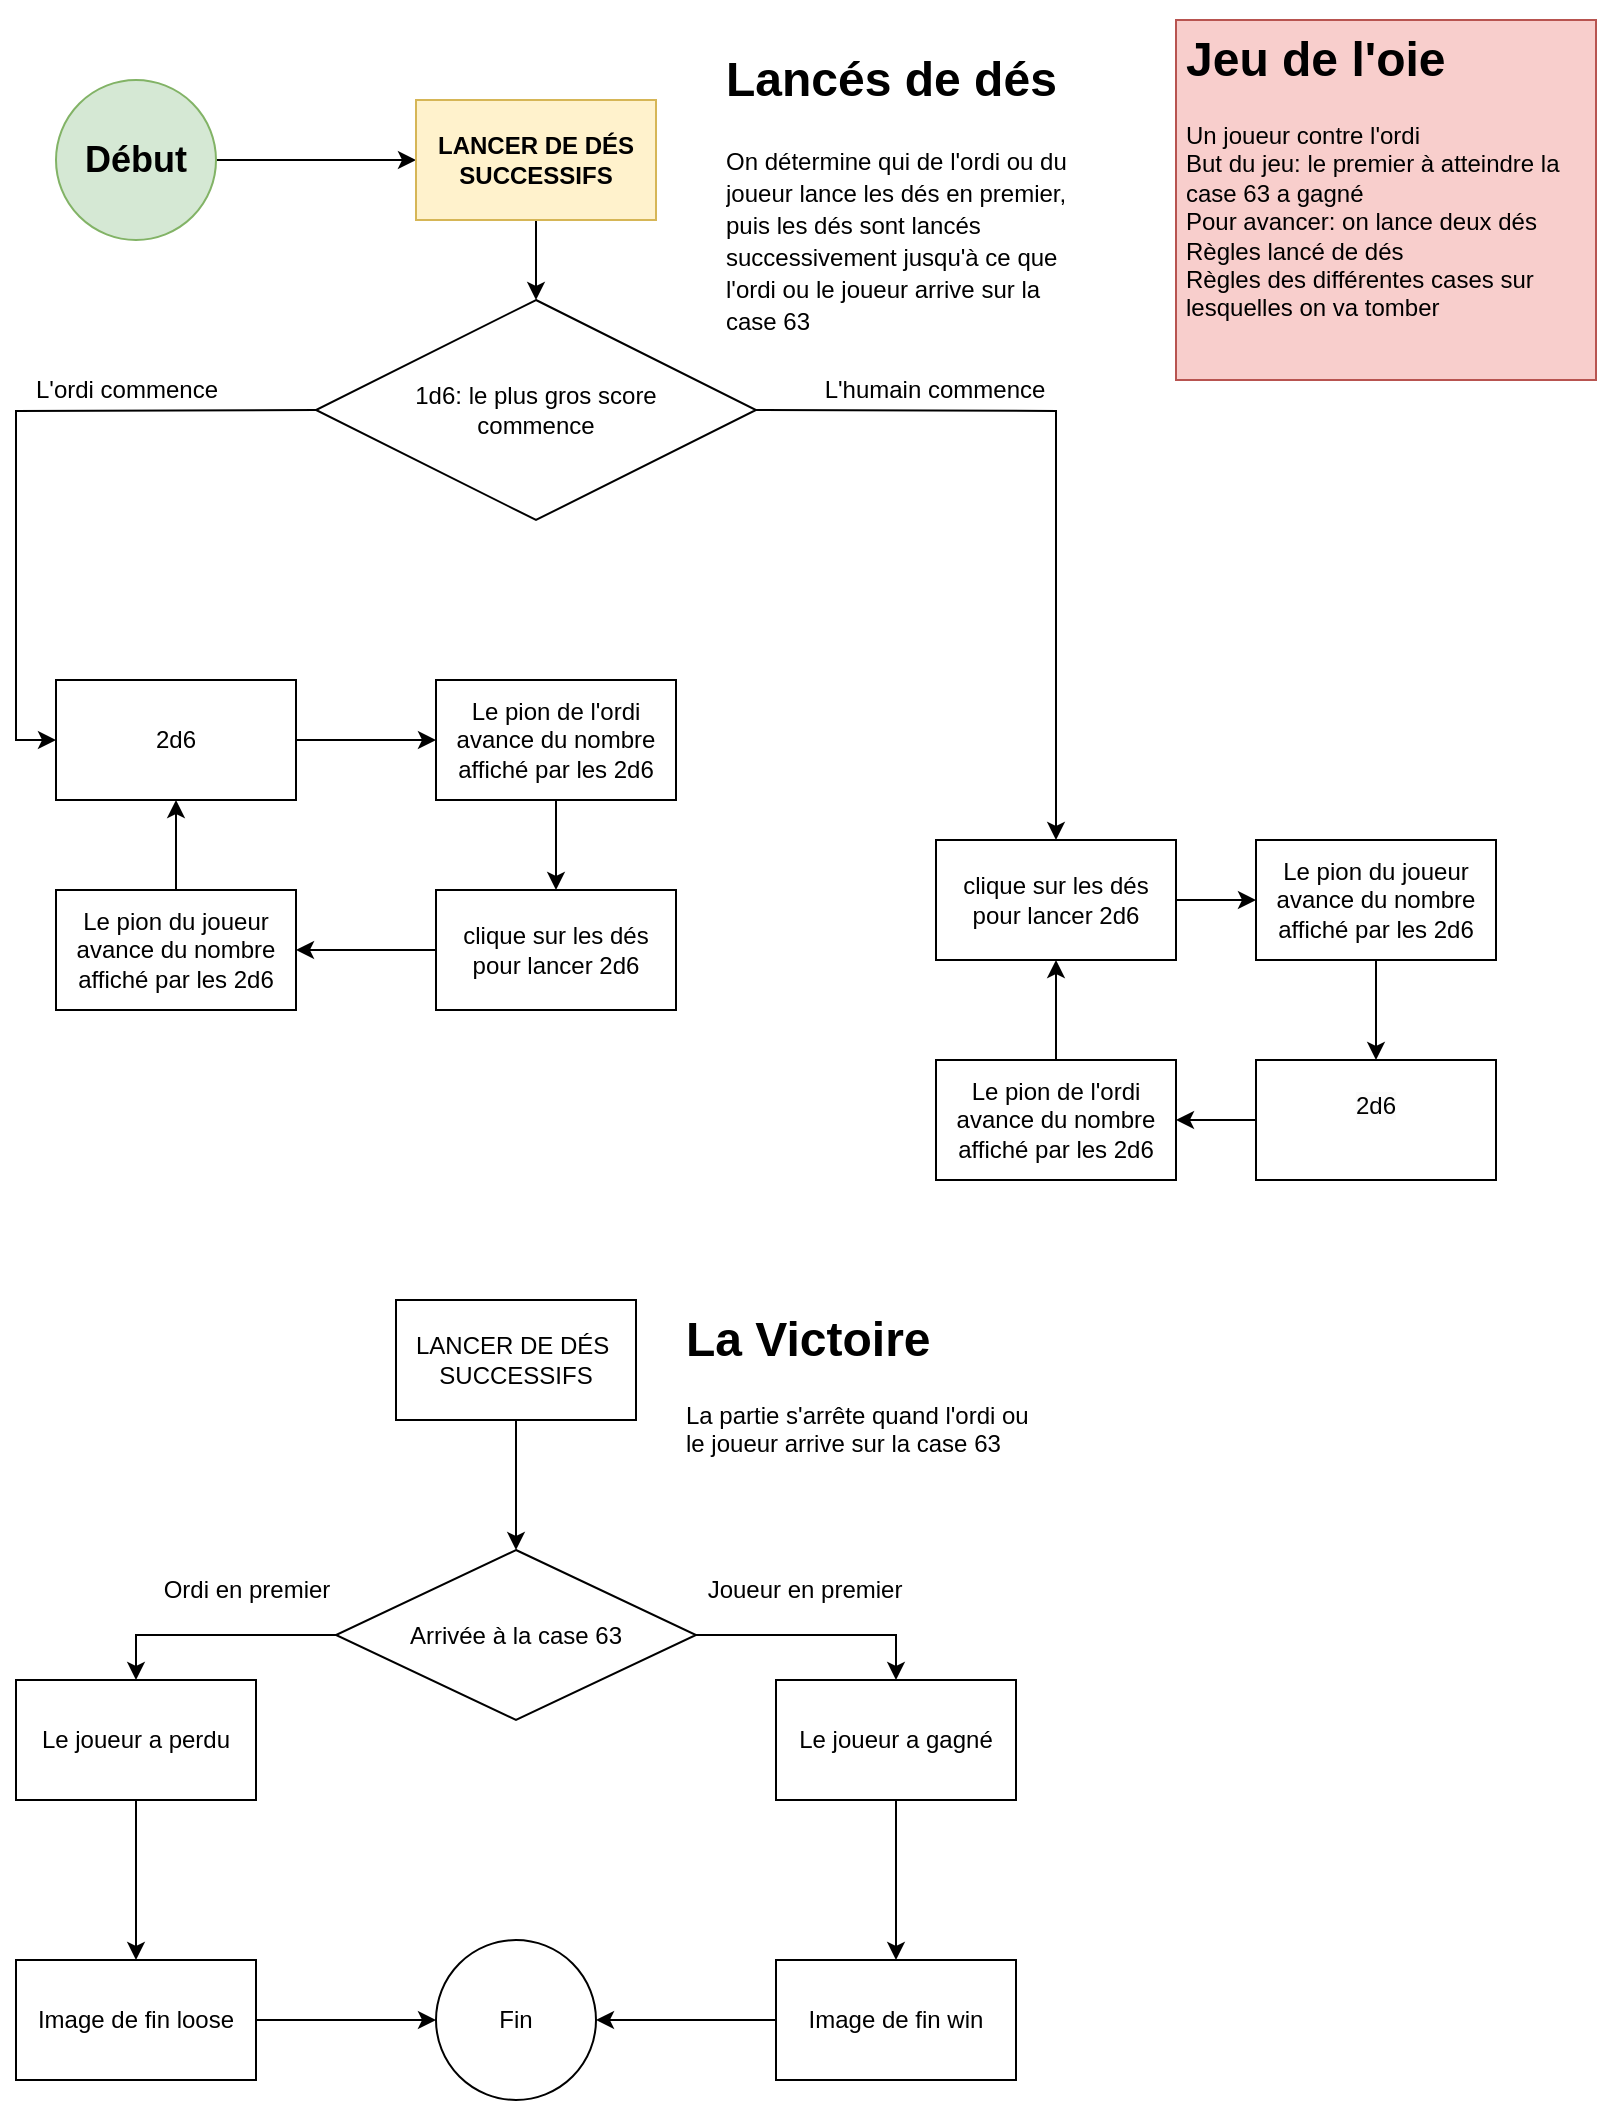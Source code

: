 <mxfile version="21.8.2" type="github" pages="2">
  <diagram name="Page-1" id="QocvjojzJQhdpQmzkA6g">
    <mxGraphModel dx="988" dy="621" grid="1" gridSize="10" guides="1" tooltips="1" connect="1" arrows="1" fold="1" page="1" pageScale="1" pageWidth="827" pageHeight="1169" math="0" shadow="0">
      <root>
        <mxCell id="0" />
        <mxCell id="1" parent="0" />
        <mxCell id="eo5v1HKuKHCWtC8rtNga-58" style="edgeStyle=orthogonalEdgeStyle;rounded=0;orthogonalLoop=1;jettySize=auto;html=1;entryX=0;entryY=0.5;entryDx=0;entryDy=0;" parent="1" source="eo5v1HKuKHCWtC8rtNga-1" target="eo5v1HKuKHCWtC8rtNga-56" edge="1">
          <mxGeometry relative="1" as="geometry" />
        </mxCell>
        <mxCell id="eo5v1HKuKHCWtC8rtNga-1" value="Début" style="ellipse;whiteSpace=wrap;html=1;aspect=fixed;fillColor=#d5e8d4;strokeColor=#82b366;fontStyle=1;fontSize=18;" parent="1" vertex="1">
          <mxGeometry x="40" y="60" width="80" height="80" as="geometry" />
        </mxCell>
        <mxCell id="eo5v1HKuKHCWtC8rtNga-2" value="Fin" style="ellipse;whiteSpace=wrap;html=1;aspect=fixed;" parent="1" vertex="1">
          <mxGeometry x="230" y="990" width="80" height="80" as="geometry" />
        </mxCell>
        <mxCell id="eo5v1HKuKHCWtC8rtNga-17" style="edgeStyle=orthogonalEdgeStyle;rounded=0;orthogonalLoop=1;jettySize=auto;html=1;exitX=0;exitY=0.5;exitDx=0;exitDy=0;entryX=0;entryY=0.5;entryDx=0;entryDy=0;" parent="1" target="eo5v1HKuKHCWtC8rtNga-12" edge="1">
          <mxGeometry relative="1" as="geometry">
            <mxPoint x="170" y="225" as="sourcePoint" />
          </mxGeometry>
        </mxCell>
        <mxCell id="eo5v1HKuKHCWtC8rtNga-38" style="edgeStyle=orthogonalEdgeStyle;rounded=0;orthogonalLoop=1;jettySize=auto;html=1;exitX=1;exitY=0.5;exitDx=0;exitDy=0;entryX=0.5;entryY=0;entryDx=0;entryDy=0;" parent="1" target="eo5v1HKuKHCWtC8rtNga-34" edge="1">
          <mxGeometry relative="1" as="geometry">
            <mxPoint x="390" y="225" as="sourcePoint" />
          </mxGeometry>
        </mxCell>
        <mxCell id="eo5v1HKuKHCWtC8rtNga-6" value="1d6: le plus gros score&lt;br&gt;commence" style="rhombus;whiteSpace=wrap;html=1;" parent="1" vertex="1">
          <mxGeometry x="170" y="170" width="220" height="110" as="geometry" />
        </mxCell>
        <mxCell id="eo5v1HKuKHCWtC8rtNga-9" value="&lt;h1&gt;Jeu de l&#39;oie&lt;/h1&gt;&lt;div&gt;Un joueur contre l&#39;ordi&lt;/div&gt;&lt;div&gt;But du jeu: le premier à atteindre la case 63 a gagné&lt;/div&gt;&lt;div&gt;Pour avancer: on lance deux dés&lt;/div&gt;&lt;div&gt;Règles lancé de dés&lt;/div&gt;&lt;div&gt;Règles des différentes cases sur&amp;nbsp; lesquelles on va tomber&lt;/div&gt;&lt;div&gt;&lt;br&gt;&lt;/div&gt;&lt;div&gt;&lt;br&gt;&lt;/div&gt;" style="text;html=1;strokeColor=#b85450;fillColor=#f8cecc;spacing=5;spacingTop=-20;whiteSpace=wrap;overflow=hidden;rounded=0;" parent="1" vertex="1">
          <mxGeometry x="600" y="30" width="210" height="180" as="geometry" />
        </mxCell>
        <mxCell id="eo5v1HKuKHCWtC8rtNga-30" style="edgeStyle=orthogonalEdgeStyle;rounded=0;orthogonalLoop=1;jettySize=auto;html=1;exitX=1;exitY=0.5;exitDx=0;exitDy=0;entryX=0;entryY=0.5;entryDx=0;entryDy=0;" parent="1" source="eo5v1HKuKHCWtC8rtNga-12" target="eo5v1HKuKHCWtC8rtNga-18" edge="1">
          <mxGeometry relative="1" as="geometry" />
        </mxCell>
        <mxCell id="eo5v1HKuKHCWtC8rtNga-12" value="2d6" style="rounded=0;whiteSpace=wrap;html=1;" parent="1" vertex="1">
          <mxGeometry x="40" y="360" width="120" height="60" as="geometry" />
        </mxCell>
        <mxCell id="eo5v1HKuKHCWtC8rtNga-32" style="edgeStyle=orthogonalEdgeStyle;rounded=0;orthogonalLoop=1;jettySize=auto;html=1;exitX=0;exitY=0.5;exitDx=0;exitDy=0;entryX=1;entryY=0.5;entryDx=0;entryDy=0;" parent="1" source="eo5v1HKuKHCWtC8rtNga-13" target="eo5v1HKuKHCWtC8rtNga-19" edge="1">
          <mxGeometry relative="1" as="geometry" />
        </mxCell>
        <mxCell id="eo5v1HKuKHCWtC8rtNga-13" value="clique sur les dés pour lancer 2d6" style="rounded=0;whiteSpace=wrap;html=1;" parent="1" vertex="1">
          <mxGeometry x="230" y="465" width="120" height="60" as="geometry" />
        </mxCell>
        <mxCell id="eo5v1HKuKHCWtC8rtNga-14" value="L&#39;ordi commence" style="text;html=1;align=center;verticalAlign=middle;resizable=0;points=[];autosize=1;strokeColor=none;fillColor=none;" parent="1" vertex="1">
          <mxGeometry x="20" y="200" width="110" height="30" as="geometry" />
        </mxCell>
        <mxCell id="eo5v1HKuKHCWtC8rtNga-15" value="L&#39;humain commence" style="text;html=1;align=center;verticalAlign=middle;resizable=0;points=[];autosize=1;strokeColor=none;fillColor=none;" parent="1" vertex="1">
          <mxGeometry x="414" y="200" width="130" height="30" as="geometry" />
        </mxCell>
        <mxCell id="eo5v1HKuKHCWtC8rtNga-31" style="edgeStyle=orthogonalEdgeStyle;rounded=0;orthogonalLoop=1;jettySize=auto;html=1;exitX=0.5;exitY=1;exitDx=0;exitDy=0;entryX=0.5;entryY=0;entryDx=0;entryDy=0;" parent="1" source="eo5v1HKuKHCWtC8rtNga-18" target="eo5v1HKuKHCWtC8rtNga-13" edge="1">
          <mxGeometry relative="1" as="geometry" />
        </mxCell>
        <mxCell id="eo5v1HKuKHCWtC8rtNga-18" value="Le pion de l&#39;ordi avance du nombre affiché par les 2d6" style="rounded=0;whiteSpace=wrap;html=1;" parent="1" vertex="1">
          <mxGeometry x="230" y="360" width="120" height="60" as="geometry" />
        </mxCell>
        <mxCell id="eo5v1HKuKHCWtC8rtNga-33" style="edgeStyle=orthogonalEdgeStyle;rounded=0;orthogonalLoop=1;jettySize=auto;html=1;entryX=0.5;entryY=1;entryDx=0;entryDy=0;" parent="1" source="eo5v1HKuKHCWtC8rtNga-19" target="eo5v1HKuKHCWtC8rtNga-12" edge="1">
          <mxGeometry relative="1" as="geometry" />
        </mxCell>
        <mxCell id="eo5v1HKuKHCWtC8rtNga-19" value="Le pion du joueur avance du nombre affiché par les 2d6" style="rounded=0;whiteSpace=wrap;html=1;" parent="1" vertex="1">
          <mxGeometry x="40" y="465" width="120" height="60" as="geometry" />
        </mxCell>
        <mxCell id="eo5v1HKuKHCWtC8rtNga-27" style="edgeStyle=orthogonalEdgeStyle;rounded=0;orthogonalLoop=1;jettySize=auto;html=1;exitX=1;exitY=0.5;exitDx=0;exitDy=0;entryX=0.5;entryY=0;entryDx=0;entryDy=0;" parent="1" source="eo5v1HKuKHCWtC8rtNga-23" target="eo5v1HKuKHCWtC8rtNga-26" edge="1">
          <mxGeometry relative="1" as="geometry" />
        </mxCell>
        <mxCell id="eo5v1HKuKHCWtC8rtNga-46" style="edgeStyle=orthogonalEdgeStyle;rounded=0;orthogonalLoop=1;jettySize=auto;html=1;exitX=0;exitY=0.5;exitDx=0;exitDy=0;entryX=0.5;entryY=0;entryDx=0;entryDy=0;" parent="1" source="eo5v1HKuKHCWtC8rtNga-23" target="eo5v1HKuKHCWtC8rtNga-25" edge="1">
          <mxGeometry relative="1" as="geometry" />
        </mxCell>
        <mxCell id="eo5v1HKuKHCWtC8rtNga-23" value="Arrivée à la case 63" style="rhombus;whiteSpace=wrap;html=1;" parent="1" vertex="1">
          <mxGeometry x="180" y="795" width="180" height="85" as="geometry" />
        </mxCell>
        <mxCell id="eo5v1HKuKHCWtC8rtNga-48" value="" style="edgeStyle=orthogonalEdgeStyle;rounded=0;orthogonalLoop=1;jettySize=auto;html=1;" parent="1" source="eo5v1HKuKHCWtC8rtNga-25" target="eo5v1HKuKHCWtC8rtNga-47" edge="1">
          <mxGeometry relative="1" as="geometry" />
        </mxCell>
        <mxCell id="eo5v1HKuKHCWtC8rtNga-25" value="Le joueur a perdu" style="rounded=0;whiteSpace=wrap;html=1;" parent="1" vertex="1">
          <mxGeometry x="20" y="860" width="120" height="60" as="geometry" />
        </mxCell>
        <mxCell id="eo5v1HKuKHCWtC8rtNga-51" value="" style="edgeStyle=orthogonalEdgeStyle;rounded=0;orthogonalLoop=1;jettySize=auto;html=1;" parent="1" source="eo5v1HKuKHCWtC8rtNga-26" target="eo5v1HKuKHCWtC8rtNga-50" edge="1">
          <mxGeometry relative="1" as="geometry" />
        </mxCell>
        <mxCell id="eo5v1HKuKHCWtC8rtNga-26" value="Le joueur a gagné" style="rounded=0;whiteSpace=wrap;html=1;" parent="1" vertex="1">
          <mxGeometry x="400" y="860" width="120" height="60" as="geometry" />
        </mxCell>
        <mxCell id="eo5v1HKuKHCWtC8rtNga-39" style="edgeStyle=orthogonalEdgeStyle;rounded=0;orthogonalLoop=1;jettySize=auto;html=1;exitX=1;exitY=0.5;exitDx=0;exitDy=0;entryX=0;entryY=0.5;entryDx=0;entryDy=0;" parent="1" source="eo5v1HKuKHCWtC8rtNga-34" target="eo5v1HKuKHCWtC8rtNga-35" edge="1">
          <mxGeometry relative="1" as="geometry" />
        </mxCell>
        <mxCell id="eo5v1HKuKHCWtC8rtNga-34" value="clique sur les dés pour lancer 2d6" style="rounded=0;whiteSpace=wrap;html=1;" parent="1" vertex="1">
          <mxGeometry x="480" y="440" width="120" height="60" as="geometry" />
        </mxCell>
        <mxCell id="eo5v1HKuKHCWtC8rtNga-40" style="edgeStyle=orthogonalEdgeStyle;rounded=0;orthogonalLoop=1;jettySize=auto;html=1;exitX=0.5;exitY=1;exitDx=0;exitDy=0;entryX=0.5;entryY=0;entryDx=0;entryDy=0;" parent="1" source="eo5v1HKuKHCWtC8rtNga-35" target="eo5v1HKuKHCWtC8rtNga-37" edge="1">
          <mxGeometry relative="1" as="geometry" />
        </mxCell>
        <mxCell id="eo5v1HKuKHCWtC8rtNga-35" value="Le pion du joueur avance du nombre affiché par les 2d6" style="rounded=0;whiteSpace=wrap;html=1;" parent="1" vertex="1">
          <mxGeometry x="640" y="440" width="120" height="60" as="geometry" />
        </mxCell>
        <mxCell id="eo5v1HKuKHCWtC8rtNga-42" style="edgeStyle=orthogonalEdgeStyle;rounded=0;orthogonalLoop=1;jettySize=auto;html=1;exitX=0.5;exitY=0;exitDx=0;exitDy=0;entryX=0.5;entryY=1;entryDx=0;entryDy=0;" parent="1" source="eo5v1HKuKHCWtC8rtNga-36" target="eo5v1HKuKHCWtC8rtNga-34" edge="1">
          <mxGeometry relative="1" as="geometry" />
        </mxCell>
        <mxCell id="eo5v1HKuKHCWtC8rtNga-36" value="Le pion de l&#39;ordi avance du nombre affiché par les 2d6" style="rounded=0;whiteSpace=wrap;html=1;" parent="1" vertex="1">
          <mxGeometry x="480" y="550" width="120" height="60" as="geometry" />
        </mxCell>
        <mxCell id="eo5v1HKuKHCWtC8rtNga-41" style="edgeStyle=orthogonalEdgeStyle;rounded=0;orthogonalLoop=1;jettySize=auto;html=1;exitX=0;exitY=0.5;exitDx=0;exitDy=0;entryX=1;entryY=0.5;entryDx=0;entryDy=0;" parent="1" source="eo5v1HKuKHCWtC8rtNga-37" target="eo5v1HKuKHCWtC8rtNga-36" edge="1">
          <mxGeometry relative="1" as="geometry" />
        </mxCell>
        <mxCell id="eo5v1HKuKHCWtC8rtNga-37" value="&#xa;&lt;span style=&quot;color: rgb(0, 0, 0); font-family: Helvetica; font-size: 12px; font-style: normal; font-variant-ligatures: normal; font-variant-caps: normal; font-weight: 400; letter-spacing: normal; orphans: 2; text-align: center; text-indent: 0px; text-transform: none; widows: 2; word-spacing: 0px; -webkit-text-stroke-width: 0px; background-color: rgb(251, 251, 251); text-decoration-thickness: initial; text-decoration-style: initial; text-decoration-color: initial; float: none; display: inline !important;&quot;&gt;2d6&lt;/span&gt;&#xa;&#xa;" style="rounded=0;whiteSpace=wrap;html=1;" parent="1" vertex="1">
          <mxGeometry x="640" y="550" width="120" height="60" as="geometry" />
        </mxCell>
        <mxCell id="eo5v1HKuKHCWtC8rtNga-44" value="Ordi en premier" style="text;html=1;align=center;verticalAlign=middle;resizable=0;points=[];autosize=1;strokeColor=none;fillColor=none;" parent="1" vertex="1">
          <mxGeometry x="80" y="800" width="110" height="30" as="geometry" />
        </mxCell>
        <mxCell id="eo5v1HKuKHCWtC8rtNga-45" value="Joueur en premier" style="text;html=1;align=center;verticalAlign=middle;resizable=0;points=[];autosize=1;strokeColor=none;fillColor=none;" parent="1" vertex="1">
          <mxGeometry x="354" y="800" width="120" height="30" as="geometry" />
        </mxCell>
        <mxCell id="eo5v1HKuKHCWtC8rtNga-49" value="" style="edgeStyle=orthogonalEdgeStyle;rounded=0;orthogonalLoop=1;jettySize=auto;html=1;" parent="1" source="eo5v1HKuKHCWtC8rtNga-47" target="eo5v1HKuKHCWtC8rtNga-2" edge="1">
          <mxGeometry relative="1" as="geometry" />
        </mxCell>
        <mxCell id="eo5v1HKuKHCWtC8rtNga-47" value="Image de fin loose" style="whiteSpace=wrap;html=1;rounded=0;" parent="1" vertex="1">
          <mxGeometry x="20" y="1000" width="120" height="60" as="geometry" />
        </mxCell>
        <mxCell id="eo5v1HKuKHCWtC8rtNga-52" value="" style="edgeStyle=orthogonalEdgeStyle;rounded=0;orthogonalLoop=1;jettySize=auto;html=1;" parent="1" source="eo5v1HKuKHCWtC8rtNga-50" target="eo5v1HKuKHCWtC8rtNga-2" edge="1">
          <mxGeometry relative="1" as="geometry" />
        </mxCell>
        <mxCell id="eo5v1HKuKHCWtC8rtNga-50" value="Image de fin win" style="whiteSpace=wrap;html=1;rounded=0;" parent="1" vertex="1">
          <mxGeometry x="400" y="1000" width="120" height="60" as="geometry" />
        </mxCell>
        <mxCell id="eo5v1HKuKHCWtC8rtNga-54" style="edgeStyle=orthogonalEdgeStyle;rounded=0;orthogonalLoop=1;jettySize=auto;html=1;exitX=0.5;exitY=1;exitDx=0;exitDy=0;entryX=0.5;entryY=0;entryDx=0;entryDy=0;" parent="1" source="eo5v1HKuKHCWtC8rtNga-53" target="eo5v1HKuKHCWtC8rtNga-23" edge="1">
          <mxGeometry relative="1" as="geometry" />
        </mxCell>
        <mxCell id="eo5v1HKuKHCWtC8rtNga-53" value="LANCER DE DÉS&amp;nbsp;&lt;br&gt;SUCCESSIFS" style="rounded=0;whiteSpace=wrap;html=1;" parent="1" vertex="1">
          <mxGeometry x="210" y="670" width="120" height="60" as="geometry" />
        </mxCell>
        <mxCell id="eo5v1HKuKHCWtC8rtNga-55" value="&lt;h1&gt;&lt;span style=&quot;background-color: initial;&quot;&gt;Lancés de dés&lt;/span&gt;&lt;/h1&gt;&lt;h1 style=&quot;line-height: 50%;&quot;&gt;&lt;span style=&quot;font-weight: 400; font-size: 12px;&quot;&gt;&lt;font style=&quot;font-size: 12px;&quot;&gt;On détermine qui de l&#39;ordi ou du joueur lance les dés en premier, puis les dés sont lancés successivement jusqu&#39;à ce que l&#39;ordi ou le joueur arrive sur la case 63&lt;/font&gt;&lt;/span&gt;&lt;/h1&gt;&lt;div style=&quot;&quot;&gt;&lt;span style=&quot;font-weight: 400;&quot;&gt;&lt;br&gt;&lt;/span&gt;&lt;/div&gt;" style="text;html=1;strokeColor=none;fillColor=none;spacing=5;spacingTop=-20;whiteSpace=wrap;overflow=hidden;rounded=0;" parent="1" vertex="1">
          <mxGeometry x="370" y="40" width="190" height="150" as="geometry" />
        </mxCell>
        <mxCell id="eo5v1HKuKHCWtC8rtNga-57" style="edgeStyle=orthogonalEdgeStyle;rounded=0;orthogonalLoop=1;jettySize=auto;html=1;entryX=0.5;entryY=0;entryDx=0;entryDy=0;" parent="1" source="eo5v1HKuKHCWtC8rtNga-56" target="eo5v1HKuKHCWtC8rtNga-6" edge="1">
          <mxGeometry relative="1" as="geometry" />
        </mxCell>
        <mxCell id="eo5v1HKuKHCWtC8rtNga-56" value="LANCER DE DÉS SUCCESSIFS" style="rounded=0;whiteSpace=wrap;html=1;fillColor=#fff2cc;strokeColor=#d6b656;fontStyle=1" parent="1" vertex="1">
          <mxGeometry x="220" y="70" width="120" height="60" as="geometry" />
        </mxCell>
        <mxCell id="eo5v1HKuKHCWtC8rtNga-59" value="&lt;h1&gt;La Victoire&lt;/h1&gt;&lt;div&gt;La partie s&#39;arrête quand l&#39;ordi ou le joueur arrive sur la case 63&lt;/div&gt;&lt;div&gt;&lt;br&gt;&lt;/div&gt;" style="text;html=1;strokeColor=none;fillColor=none;spacing=5;spacingTop=-20;whiteSpace=wrap;overflow=hidden;rounded=0;" parent="1" vertex="1">
          <mxGeometry x="350" y="670" width="190" height="120" as="geometry" />
        </mxCell>
      </root>
    </mxGraphModel>
  </diagram>
  <diagram id="HY-v0x25650cfXbG8qMx" name="Page-2">
    <mxGraphModel dx="988" dy="1790" grid="1" gridSize="10" guides="1" tooltips="1" connect="1" arrows="1" fold="1" page="1" pageScale="1" pageWidth="827" pageHeight="1169" math="0" shadow="0">
      <root>
        <mxCell id="0" />
        <mxCell id="1" parent="0" />
        <mxCell id="fQFJhHJcQZ098hA1WF46-1" value="&lt;h1&gt;Les cases spéciales&lt;/h1&gt;&lt;p&gt;Il s&#39;agit de cases qui ont des propriétés spéciales, bénéfiques ou non pour les joueurs.&amp;nbsp;&lt;/p&gt;&lt;p&gt;&lt;br&gt;&lt;/p&gt;" style="text;html=1;strokeColor=none;fillColor=none;spacing=5;spacingTop=-20;whiteSpace=wrap;overflow=hidden;rounded=0;" vertex="1" parent="1">
          <mxGeometry x="30" y="-1140" width="190" height="140" as="geometry" />
        </mxCell>
        <mxCell id="fQFJhHJcQZ098hA1WF46-2" value="Les cases KOTOPOULO" style="rounded=0;whiteSpace=wrap;html=1;" vertex="1" parent="1">
          <mxGeometry x="40" y="-960" width="120" height="60" as="geometry" />
        </mxCell>
        <mxCell id="fQFJhHJcQZ098hA1WF46-3" value="Les cases&lt;br&gt;BOUCHER" style="whiteSpace=wrap;html=1;" vertex="1" parent="1">
          <mxGeometry x="40" y="-800" width="120" height="60" as="geometry" />
        </mxCell>
        <mxCell id="fQFJhHJcQZ098hA1WF46-4" value="Les cases&lt;br&gt;PASTEQUES" style="whiteSpace=wrap;html=1;" vertex="1" parent="1">
          <mxGeometry x="40" y="-640" width="120" height="60" as="geometry" />
        </mxCell>
        <mxCell id="fQFJhHJcQZ098hA1WF46-5" value="La case&lt;br&gt;PLUME DU BONHEUR" style="whiteSpace=wrap;html=1;" vertex="1" parent="1">
          <mxGeometry x="40" y="-490" width="120" height="60" as="geometry" />
        </mxCell>
        <mxCell id="fQFJhHJcQZ098hA1WF46-6" value="La case&amp;nbsp;&lt;br&gt;PASTEQUE POURRIE" style="whiteSpace=wrap;html=1;" vertex="1" parent="1">
          <mxGeometry x="40" y="-400" width="120" height="60" as="geometry" />
        </mxCell>
        <mxCell id="fQFJhHJcQZ098hA1WF46-7" value="La case&amp;nbsp;&lt;br&gt;RENARD MALÉFIQUE" style="whiteSpace=wrap;html=1;" vertex="1" parent="1">
          <mxGeometry x="40" y="-310" width="120" height="60" as="geometry" />
        </mxCell>
        <mxCell id="fQFJhHJcQZ098hA1WF46-9" value="Cases&lt;br&gt;9 - 18 - 27 - 36 - 45 - 54" style="rounded=1;whiteSpace=wrap;html=1;" vertex="1" parent="1">
          <mxGeometry x="140" y="-940" width="150" height="60" as="geometry" />
        </mxCell>
        <mxCell id="fQFJhHJcQZ098hA1WF46-10" value="Cases&amp;nbsp;&lt;br&gt;19 - 31 - 52&amp;nbsp;" style="rounded=1;whiteSpace=wrap;html=1;" vertex="1" parent="1">
          <mxGeometry x="140" y="-780" width="150" height="60" as="geometry" />
        </mxCell>
        <mxCell id="fQFJhHJcQZ098hA1WF46-11" value="Cases&amp;nbsp;&lt;br&gt;" style="rounded=1;whiteSpace=wrap;html=1;" vertex="1" parent="1">
          <mxGeometry x="140" y="-620" width="150" height="60" as="geometry" />
        </mxCell>
        <mxCell id="fQFJhHJcQZ098hA1WF46-12" value="Case&amp;nbsp;&lt;br&gt;6" style="rounded=1;whiteSpace=wrap;html=1;" vertex="1" parent="1">
          <mxGeometry x="140" y="-470" width="150" height="60" as="geometry" />
        </mxCell>
        <mxCell id="fQFJhHJcQZ098hA1WF46-13" value="Case&lt;br&gt;42" style="rounded=1;whiteSpace=wrap;html=1;" vertex="1" parent="1">
          <mxGeometry x="140" y="-380" width="150" height="60" as="geometry" />
        </mxCell>
        <mxCell id="fQFJhHJcQZ098hA1WF46-14" value="Case&lt;br&gt;58" style="rounded=1;whiteSpace=wrap;html=1;" vertex="1" parent="1">
          <mxGeometry x="140" y="-290" width="150" height="60" as="geometry" />
        </mxCell>
      </root>
    </mxGraphModel>
  </diagram>
</mxfile>
